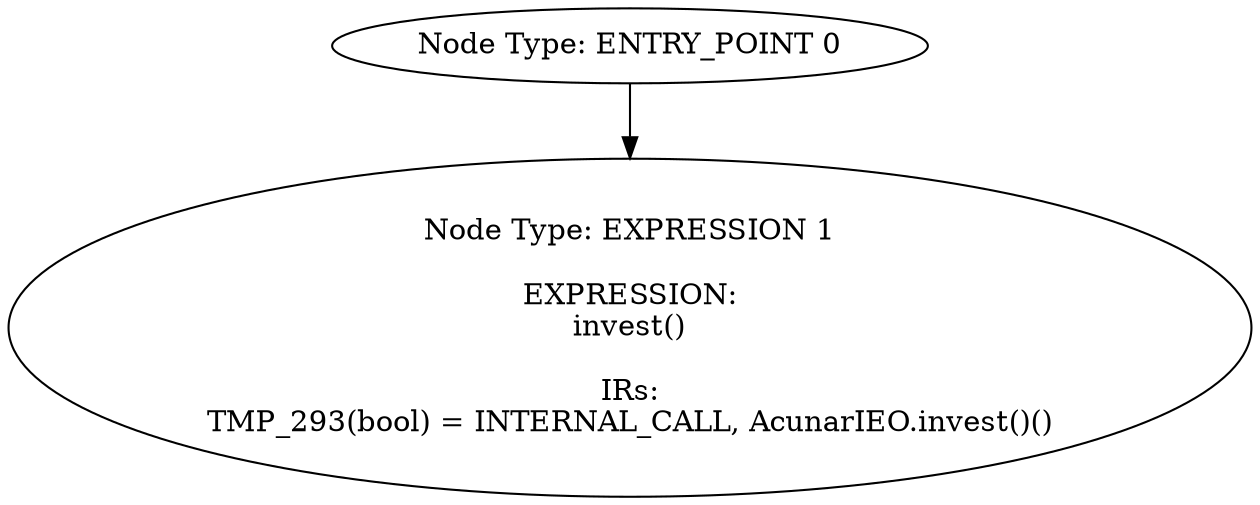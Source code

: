 digraph{
0[label="Node Type: ENTRY_POINT 0
"];
0->1;
1[label="Node Type: EXPRESSION 1

EXPRESSION:
invest()

IRs:
TMP_293(bool) = INTERNAL_CALL, AcunarIEO.invest()()"];
}
